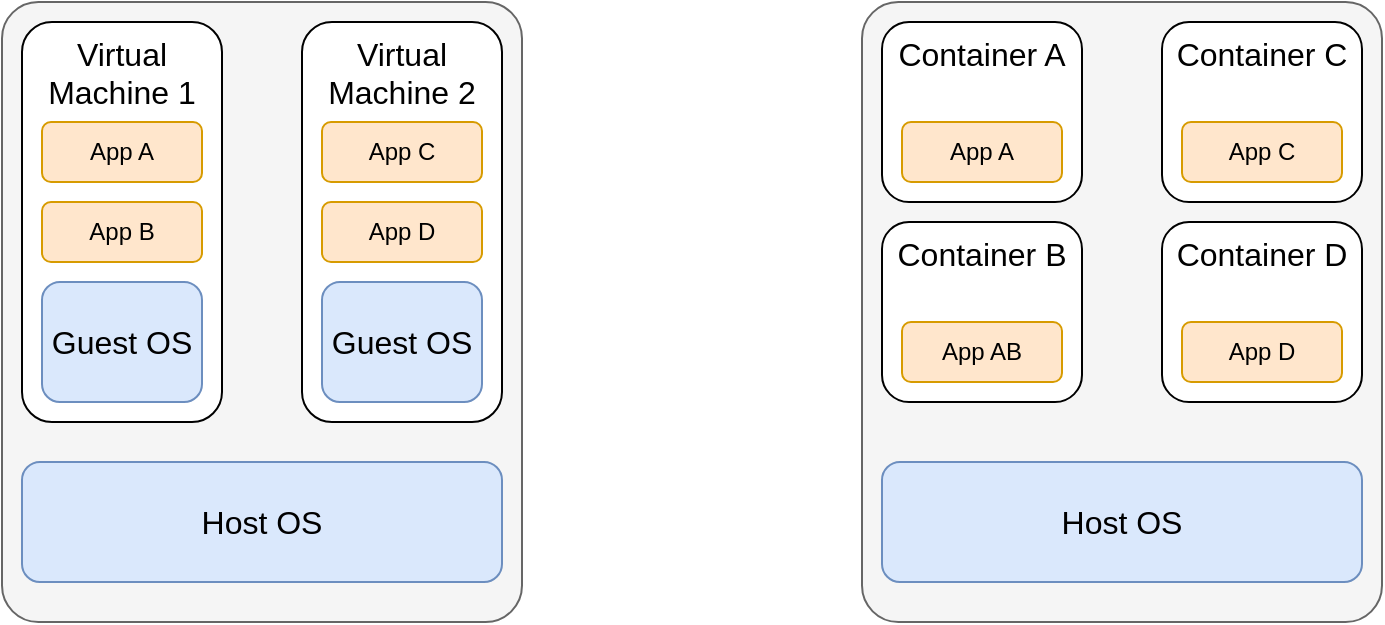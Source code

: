 <mxfile version="14.5.1" type="device"><diagram id="3uKFPEu3hT0axnQ181xg" name="Page-1"><mxGraphModel dx="1040" dy="255" grid="1" gridSize="10" guides="1" tooltips="1" connect="1" arrows="1" fold="1" page="1" pageScale="1" pageWidth="1169" pageHeight="827" math="0" shadow="0"><root><mxCell id="0"/><mxCell id="1" parent="0"/><mxCell id="FPXwLUeR0PuNqoS-RQ0Q-1" value="" style="rounded=1;whiteSpace=wrap;html=1;arcSize=7;fillColor=#f5f5f5;strokeColor=#666666;fontColor=#333333;" parent="1" vertex="1"><mxGeometry x="40" y="80" width="260" height="310" as="geometry"/></mxCell><mxCell id="FPXwLUeR0PuNqoS-RQ0Q-2" value="&lt;font style=&quot;font-size: 16px;&quot;&gt;Host OS&lt;/font&gt;" style="rounded=1;whiteSpace=wrap;html=1;fillColor=#dae8fc;strokeColor=#6c8ebf;fontSize=16;" parent="1" vertex="1"><mxGeometry x="50" y="310" width="240" height="60" as="geometry"/></mxCell><mxCell id="FPXwLUeR0PuNqoS-RQ0Q-13" value="" style="group" parent="1" vertex="1" connectable="0"><mxGeometry x="50" y="90" width="100" height="200" as="geometry"/></mxCell><mxCell id="FPXwLUeR0PuNqoS-RQ0Q-3" value="&lt;font style=&quot;font-size: 16px&quot;&gt;Virtual Machine 1&lt;/font&gt;" style="rounded=1;whiteSpace=wrap;html=1;align=center;verticalAlign=top;fontSize=16;" parent="FPXwLUeR0PuNqoS-RQ0Q-13" vertex="1"><mxGeometry width="100" height="200" as="geometry"/></mxCell><mxCell id="FPXwLUeR0PuNqoS-RQ0Q-6" value="&lt;font style=&quot;font-size: 16px;&quot;&gt;Guest OS&lt;/font&gt;" style="rounded=1;whiteSpace=wrap;html=1;fillColor=#dae8fc;strokeColor=#6c8ebf;fontSize=16;" parent="FPXwLUeR0PuNqoS-RQ0Q-13" vertex="1"><mxGeometry x="10" y="130" width="80" height="60" as="geometry"/></mxCell><mxCell id="FPXwLUeR0PuNqoS-RQ0Q-8" value="App A" style="rounded=1;whiteSpace=wrap;html=1;fillColor=#ffe6cc;strokeColor=#d79b00;" parent="FPXwLUeR0PuNqoS-RQ0Q-13" vertex="1"><mxGeometry x="10" y="50" width="80" height="30" as="geometry"/></mxCell><mxCell id="FPXwLUeR0PuNqoS-RQ0Q-10" value="App B" style="rounded=1;whiteSpace=wrap;html=1;fillColor=#ffe6cc;strokeColor=#d79b00;" parent="FPXwLUeR0PuNqoS-RQ0Q-13" vertex="1"><mxGeometry x="10" y="90" width="80" height="30" as="geometry"/></mxCell><mxCell id="FPXwLUeR0PuNqoS-RQ0Q-14" value="" style="group" parent="1" vertex="1" connectable="0"><mxGeometry x="190" y="90" width="100" height="200" as="geometry"/></mxCell><mxCell id="FPXwLUeR0PuNqoS-RQ0Q-5" value="&lt;font style=&quot;font-size: 16px&quot;&gt;&lt;font style=&quot;font-size: 16px&quot;&gt;Virtual &lt;/font&gt;&lt;font style=&quot;font-size: 16px&quot;&gt;Machine&lt;/font&gt;&lt;font style=&quot;font-size: 16px&quot;&gt; 2&lt;/font&gt;&lt;/font&gt;" style="rounded=1;whiteSpace=wrap;html=1;align=center;verticalAlign=top;" parent="FPXwLUeR0PuNqoS-RQ0Q-14" vertex="1"><mxGeometry width="100" height="200" as="geometry"/></mxCell><mxCell id="FPXwLUeR0PuNqoS-RQ0Q-7" value="&lt;font style=&quot;font-size: 16px;&quot;&gt;Guest OS&lt;/font&gt;" style="rounded=1;whiteSpace=wrap;html=1;fillColor=#dae8fc;strokeColor=#6c8ebf;fontSize=16;" parent="FPXwLUeR0PuNqoS-RQ0Q-14" vertex="1"><mxGeometry x="10" y="130" width="80" height="60" as="geometry"/></mxCell><mxCell id="FPXwLUeR0PuNqoS-RQ0Q-11" value="App C" style="rounded=1;whiteSpace=wrap;html=1;fillColor=#ffe6cc;strokeColor=#d79b00;" parent="FPXwLUeR0PuNqoS-RQ0Q-14" vertex="1"><mxGeometry x="10" y="50" width="80" height="30" as="geometry"/></mxCell><mxCell id="FPXwLUeR0PuNqoS-RQ0Q-12" value="App D" style="rounded=1;whiteSpace=wrap;html=1;fillColor=#ffe6cc;strokeColor=#d79b00;" parent="FPXwLUeR0PuNqoS-RQ0Q-14" vertex="1"><mxGeometry x="10" y="90" width="80" height="30" as="geometry"/></mxCell><mxCell id="FPXwLUeR0PuNqoS-RQ0Q-16" value="" style="rounded=1;whiteSpace=wrap;html=1;arcSize=7;fillColor=#f5f5f5;strokeColor=#666666;fontColor=#333333;" parent="1" vertex="1"><mxGeometry x="470" y="80" width="260" height="310" as="geometry"/></mxCell><mxCell id="FPXwLUeR0PuNqoS-RQ0Q-17" value="&lt;font style=&quot;font-size: 16px;&quot;&gt;Host OS&lt;/font&gt;" style="rounded=1;whiteSpace=wrap;html=1;fillColor=#dae8fc;strokeColor=#6c8ebf;fontSize=16;" parent="1" vertex="1"><mxGeometry x="480" y="310" width="240" height="60" as="geometry"/></mxCell><mxCell id="FPXwLUeR0PuNqoS-RQ0Q-32" value="" style="group" parent="1" vertex="1" connectable="0"><mxGeometry x="480" y="90" width="100" height="90" as="geometry"/></mxCell><mxCell id="FPXwLUeR0PuNqoS-RQ0Q-19" value="&lt;font style=&quot;font-size: 16px&quot;&gt;Container A&lt;/font&gt;" style="rounded=1;whiteSpace=wrap;html=1;align=center;verticalAlign=top;fontSize=16;" parent="FPXwLUeR0PuNqoS-RQ0Q-32" vertex="1"><mxGeometry width="100" height="90" as="geometry"/></mxCell><mxCell id="FPXwLUeR0PuNqoS-RQ0Q-21" value="App A" style="rounded=1;whiteSpace=wrap;html=1;fillColor=#ffe6cc;strokeColor=#d79b00;" parent="FPXwLUeR0PuNqoS-RQ0Q-32" vertex="1"><mxGeometry x="10" y="50" width="80" height="30" as="geometry"/></mxCell><mxCell id="FPXwLUeR0PuNqoS-RQ0Q-37" value="" style="group" parent="1" vertex="1" connectable="0"><mxGeometry x="620" y="90" width="100" height="90" as="geometry"/></mxCell><mxCell id="FPXwLUeR0PuNqoS-RQ0Q-38" value="&lt;font style=&quot;font-size: 16px&quot;&gt;Container C&lt;/font&gt;" style="rounded=1;whiteSpace=wrap;html=1;align=center;verticalAlign=top;fontSize=16;" parent="FPXwLUeR0PuNqoS-RQ0Q-37" vertex="1"><mxGeometry width="100" height="90" as="geometry"/></mxCell><mxCell id="FPXwLUeR0PuNqoS-RQ0Q-39" value="App C" style="rounded=1;whiteSpace=wrap;html=1;fillColor=#ffe6cc;strokeColor=#d79b00;" parent="FPXwLUeR0PuNqoS-RQ0Q-37" vertex="1"><mxGeometry x="10" y="50" width="80" height="30" as="geometry"/></mxCell><mxCell id="FPXwLUeR0PuNqoS-RQ0Q-40" value="" style="group" parent="1" vertex="1" connectable="0"><mxGeometry x="620" y="190" width="100" height="90" as="geometry"/></mxCell><mxCell id="FPXwLUeR0PuNqoS-RQ0Q-41" value="&lt;font style=&quot;font-size: 16px&quot;&gt;Container D&lt;/font&gt;" style="rounded=1;whiteSpace=wrap;html=1;align=center;verticalAlign=top;fontSize=16;" parent="FPXwLUeR0PuNqoS-RQ0Q-40" vertex="1"><mxGeometry width="100" height="90" as="geometry"/></mxCell><mxCell id="FPXwLUeR0PuNqoS-RQ0Q-42" value="App D" style="rounded=1;whiteSpace=wrap;html=1;fillColor=#ffe6cc;strokeColor=#d79b00;" parent="FPXwLUeR0PuNqoS-RQ0Q-40" vertex="1"><mxGeometry x="10" y="50" width="80" height="30" as="geometry"/></mxCell><mxCell id="FPXwLUeR0PuNqoS-RQ0Q-44" value="" style="group" parent="1" vertex="1" connectable="0"><mxGeometry x="480" y="190" width="100" height="90" as="geometry"/></mxCell><mxCell id="FPXwLUeR0PuNqoS-RQ0Q-45" value="&lt;font style=&quot;font-size: 16px&quot;&gt;Container B&lt;/font&gt;" style="rounded=1;whiteSpace=wrap;html=1;align=center;verticalAlign=top;fontSize=16;" parent="FPXwLUeR0PuNqoS-RQ0Q-44" vertex="1"><mxGeometry width="100" height="90" as="geometry"/></mxCell><mxCell id="FPXwLUeR0PuNqoS-RQ0Q-46" value="App AB" style="rounded=1;whiteSpace=wrap;html=1;fillColor=#ffe6cc;strokeColor=#d79b00;" parent="FPXwLUeR0PuNqoS-RQ0Q-44" vertex="1"><mxGeometry x="10" y="50" width="80" height="30" as="geometry"/></mxCell></root></mxGraphModel></diagram></mxfile>